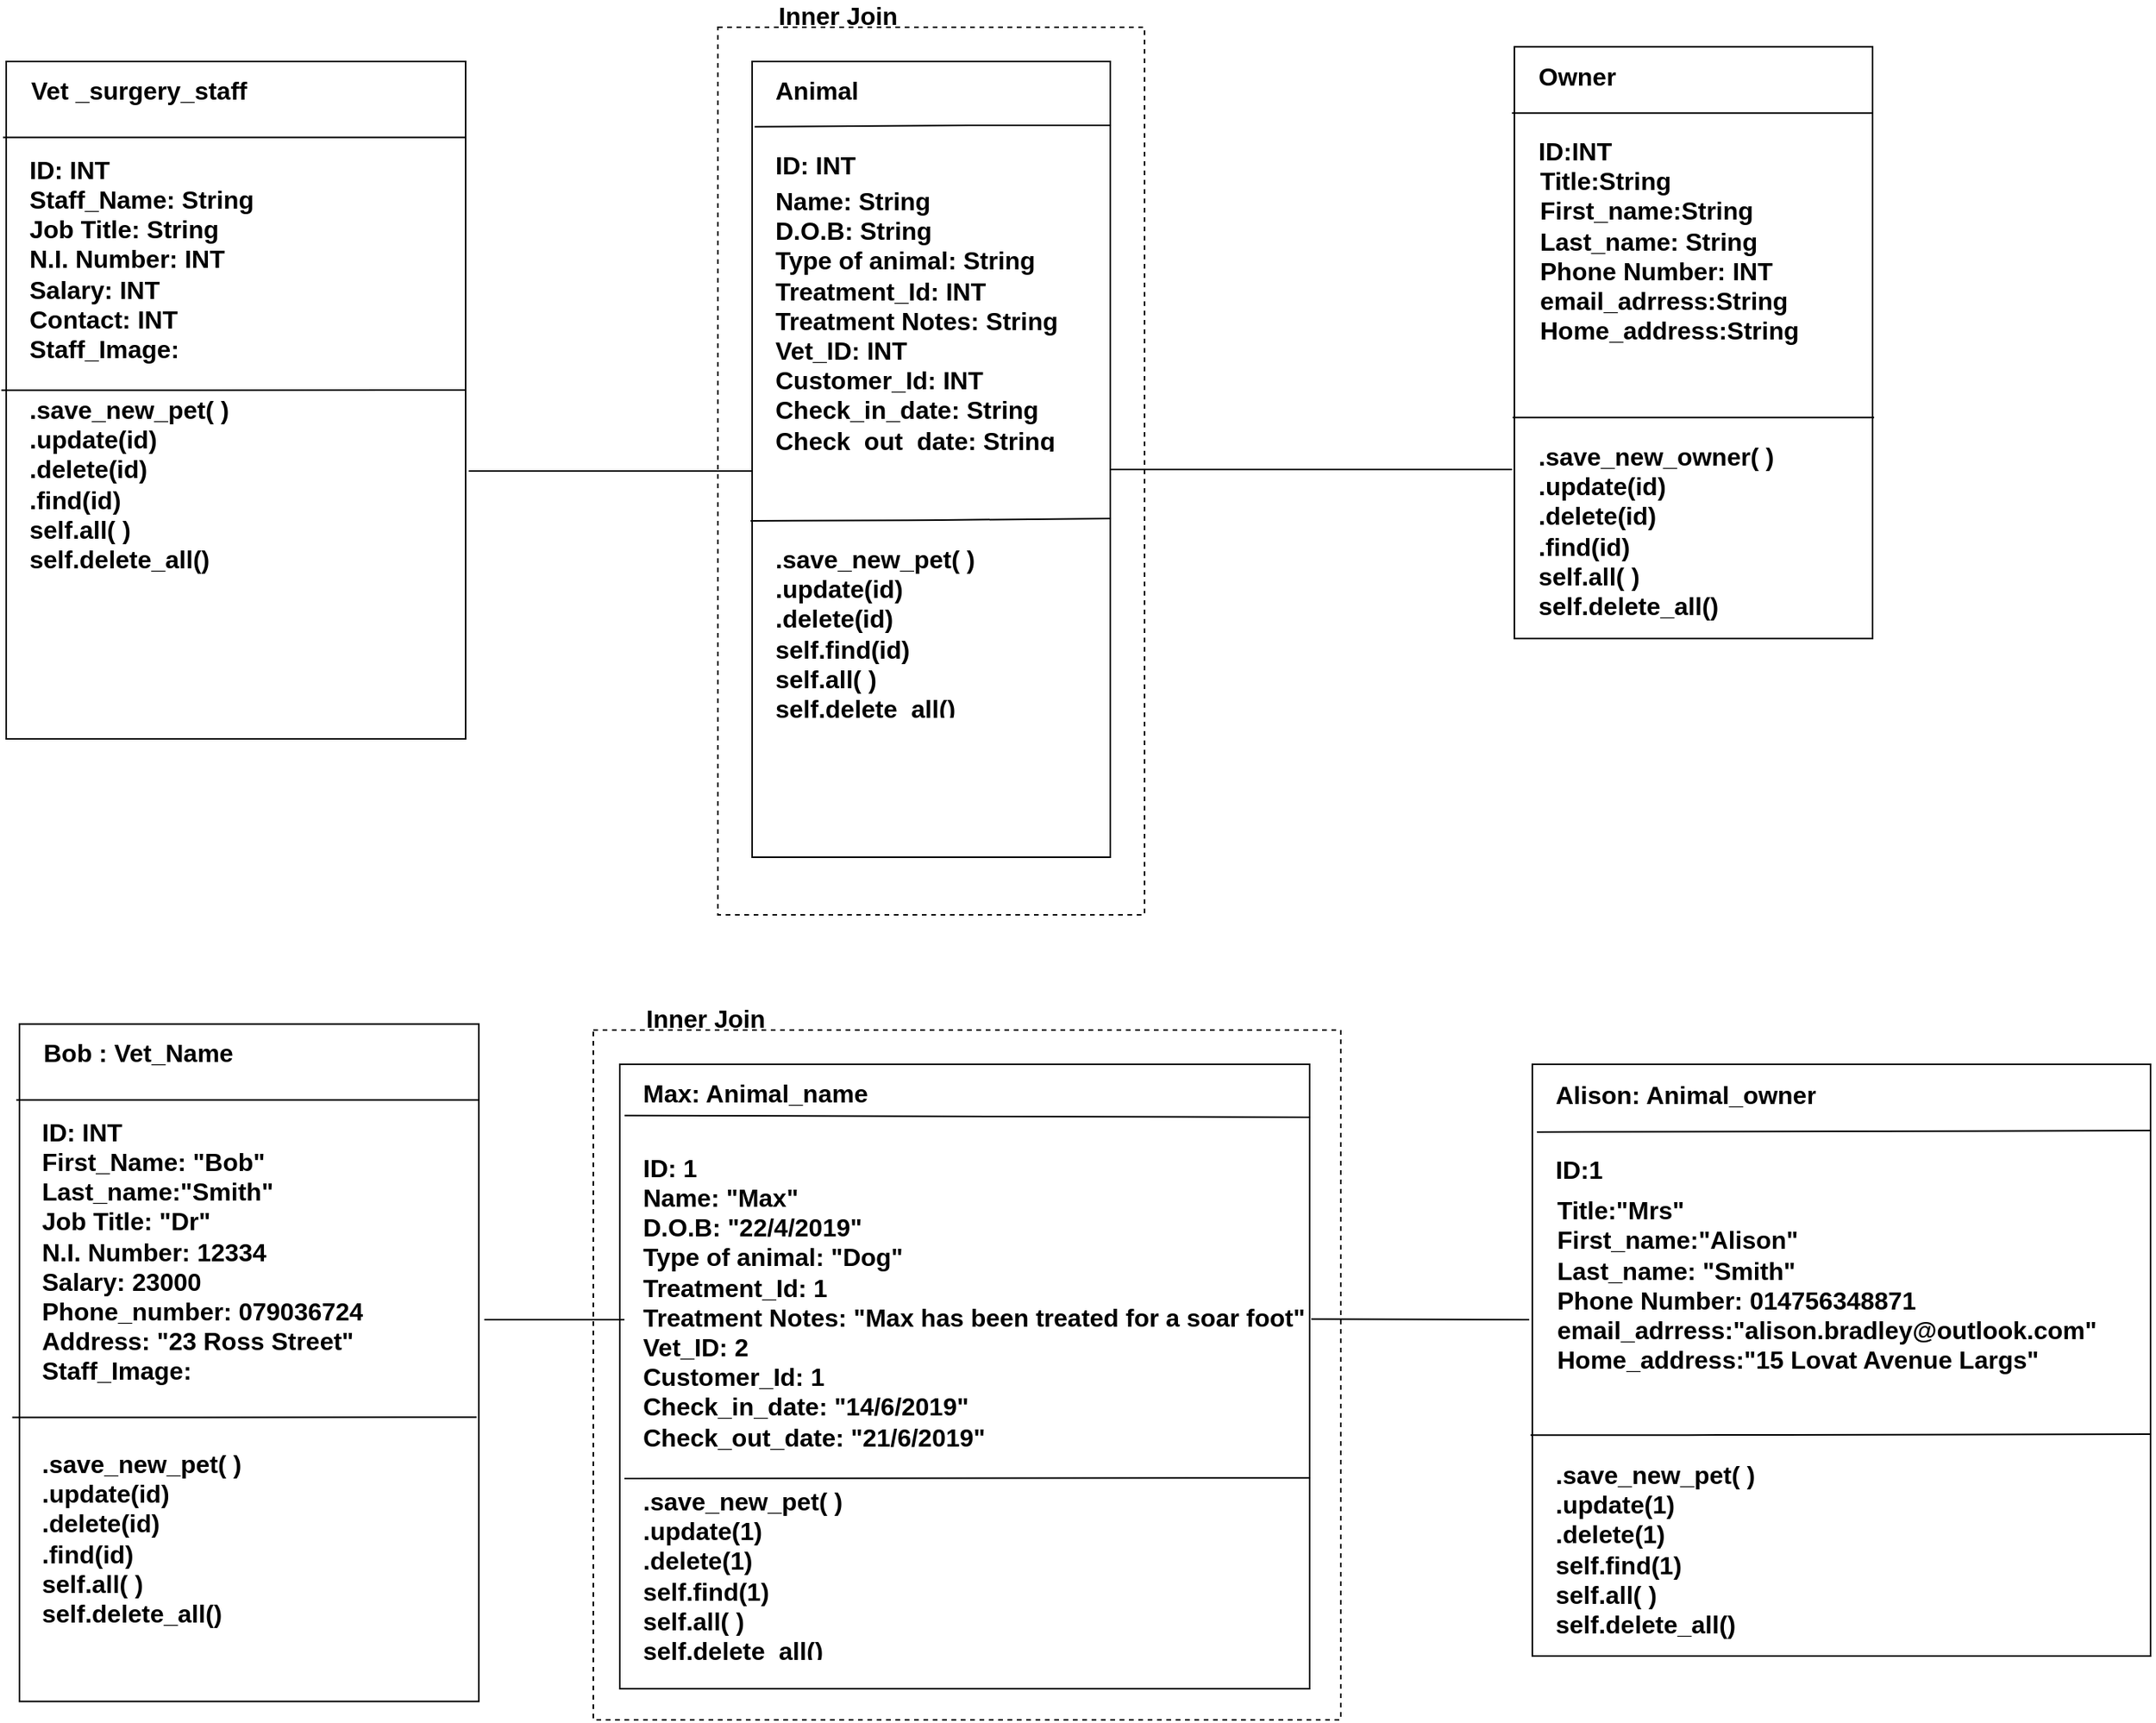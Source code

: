 <mxfile version="10.6.5" type="github"><diagram id="UhrS6bqiRKPR7tqEsJQr" name="Page-1"><mxGraphModel dx="2495" dy="1473" grid="1" gridSize="10" guides="1" tooltips="1" connect="1" arrows="1" fold="1" page="1" pageScale="2" pageWidth="827" pageHeight="1169" math="0" shadow="0"><root><mxCell id="0"/><mxCell id="1" parent="0"/><mxCell id="Odg2A1MPoNh8IARh7hKs-1" value="" style="rounded=0;whiteSpace=wrap;html=1;fillColor=none;dashed=1;" parent="1" vertex="1"><mxGeometry x="644" y="397.5" width="274" height="570" as="geometry"/></mxCell><mxCell id="Odg2A1MPoNh8IARh7hKs-2" value="" style="rounded=0;whiteSpace=wrap;html=1;fontSize=22;" parent="1" vertex="1"><mxGeometry x="666" y="419.5" width="230" height="511" as="geometry"/></mxCell><mxCell id="Odg2A1MPoNh8IARh7hKs-3" value="&lt;b&gt;&lt;font style=&quot;font-size: 16px&quot;&gt;Animal&lt;/font&gt;&lt;/b&gt;" style="text;html=1;strokeColor=none;fillColor=none;spacing=5;spacingTop=-20;whiteSpace=wrap;overflow=hidden;rounded=0;fontSize=12;" parent="1" vertex="1"><mxGeometry x="676" y="439.071" width="190" height="10" as="geometry"/></mxCell><mxCell id="Odg2A1MPoNh8IARh7hKs-4" value="&lt;font size=&quot;3&quot;&gt;&lt;b&gt;ID: INT&lt;br&gt;&lt;/b&gt;&lt;/font&gt;" style="text;html=1;strokeColor=none;fillColor=none;spacing=5;spacingTop=-20;whiteSpace=wrap;overflow=hidden;rounded=0;fontSize=12;" parent="1" vertex="1"><mxGeometry x="676" y="487.071" width="190" height="10" as="geometry"/></mxCell><mxCell id="Odg2A1MPoNh8IARh7hKs-5" value="&lt;font size=&quot;3&quot;&gt;&lt;b&gt;Name: String&lt;br&gt;D.O.B: String&amp;nbsp;&lt;br&gt;Type of animal: String&lt;br&gt;Treatment_Id: INT&amp;nbsp;&lt;br&gt;Treatment Notes: String&lt;br&gt;Vet_ID: INT&lt;br&gt;Customer_Id: INT&lt;br&gt;Check_in_date: String&lt;br&gt;Check_out_date: String&lt;br&gt;&lt;br&gt;&lt;/b&gt;&lt;/font&gt;" style="text;html=1;strokeColor=none;fillColor=none;spacing=5;spacingTop=-20;whiteSpace=wrap;overflow=hidden;rounded=0;fontSize=12;" parent="1" vertex="1"><mxGeometry x="676" y="509.5" width="200" height="160" as="geometry"/></mxCell><mxCell id="Odg2A1MPoNh8IARh7hKs-6" value="&lt;font size=&quot;3&quot;&gt;&lt;b&gt;.save_new_pet( )&amp;nbsp;&lt;br&gt;.update(id)&lt;br&gt;.delete(id)&amp;nbsp;&lt;br&gt;&lt;/b&gt;&lt;/font&gt;&lt;b&gt;&lt;font style=&quot;font-size: 16px&quot;&gt;self.find(id)&amp;nbsp;&lt;/font&gt;&lt;/b&gt;&lt;font size=&quot;3&quot;&gt;&lt;b&gt;&lt;br&gt;self.all( )&lt;br&gt;self.delete_all()&lt;br&gt;&lt;br&gt;&lt;br&gt;&lt;/b&gt;&lt;/font&gt;" style="text;html=1;strokeColor=none;fillColor=none;spacing=5;spacingTop=-20;whiteSpace=wrap;overflow=hidden;rounded=0;fontSize=12;" parent="1" vertex="1"><mxGeometry x="676" y="739.5" width="200" height="101" as="geometry"/></mxCell><mxCell id="Odg2A1MPoNh8IARh7hKs-7" value="" style="endArrow=none;html=1;fontSize=12;exitX=0.007;exitY=0.082;exitDx=0;exitDy=0;exitPerimeter=0;" parent="1" source="Odg2A1MPoNh8IARh7hKs-2" edge="1"><mxGeometry width="50" height="50" relative="1" as="geometry"><mxPoint x="666" y="869.071" as="sourcePoint"/><mxPoint x="896" y="460.5" as="targetPoint"/><Array as="points"><mxPoint x="815" y="460.5"/></Array></mxGeometry></mxCell><mxCell id="Odg2A1MPoNh8IARh7hKs-8" value="&lt;b&gt;&lt;font style=&quot;font-size: 16px&quot;&gt;Inner Join&lt;/font&gt;&lt;/b&gt;" style="text;html=1;strokeColor=none;fillColor=none;spacing=5;spacingTop=-20;whiteSpace=wrap;overflow=hidden;rounded=0;fontSize=12;" parent="1" vertex="1"><mxGeometry x="677.5" y="390.571" width="190" height="10" as="geometry"/></mxCell><mxCell id="Odg2A1MPoNh8IARh7hKs-9" value="" style="endArrow=none;html=1;fontSize=12;entryX=1.001;entryY=0.41;entryDx=0;entryDy=0;entryPerimeter=0;" parent="1" edge="1"><mxGeometry width="50" height="50" relative="1" as="geometry"><mxPoint x="665" y="714.5" as="sourcePoint"/><mxPoint x="896" y="713" as="targetPoint"/><Array as="points"><mxPoint x="776" y="714.071"/></Array></mxGeometry></mxCell><mxCell id="Odg2A1MPoNh8IARh7hKs-10" value="" style="rounded=0;whiteSpace=wrap;html=1;fillColor=none;dashed=1;" parent="1" vertex="1"><mxGeometry x="564" y="1041.5" width="480" height="443" as="geometry"/></mxCell><mxCell id="Odg2A1MPoNh8IARh7hKs-11" value="" style="rounded=0;whiteSpace=wrap;html=1;fontSize=22;" parent="1" vertex="1"><mxGeometry x="581" y="1063.5" width="443" height="401" as="geometry"/></mxCell><mxCell id="Odg2A1MPoNh8IARh7hKs-12" value="&lt;font size=&quot;3&quot;&gt;&lt;b&gt;Max: Animal_name&lt;/b&gt;&lt;/font&gt;" style="text;html=1;strokeColor=none;fillColor=none;spacing=5;spacingTop=-20;whiteSpace=wrap;overflow=hidden;rounded=0;fontSize=12;" parent="1" vertex="1"><mxGeometry x="591" y="1083.071" width="190" height="10" as="geometry"/></mxCell><mxCell id="Odg2A1MPoNh8IARh7hKs-13" value="&lt;font size=&quot;3&quot;&gt;&lt;b&gt;ID: 1&lt;br&gt;&lt;/b&gt;&lt;/font&gt;" style="text;html=1;strokeColor=none;fillColor=none;spacing=5;spacingTop=-20;whiteSpace=wrap;overflow=hidden;rounded=0;fontSize=12;" parent="1" vertex="1"><mxGeometry x="591" y="1131.071" width="190" height="10" as="geometry"/></mxCell><mxCell id="Odg2A1MPoNh8IARh7hKs-14" value="&lt;font size=&quot;3&quot;&gt;&lt;b&gt;Name: &quot;Max&quot;&lt;br&gt;D.O.B: &quot;22/4/2019&quot;&amp;nbsp;&lt;br&gt;Type of animal: &quot;Dog&quot;&lt;br&gt;Treatment_Id: 1&lt;br&gt;Treatment Notes: &quot;Max has been treated for a soar foot&quot;&lt;br&gt;Vet_ID: 2&lt;br&gt;Customer_Id: 1&lt;br&gt;Check_in_date: &quot;14/6/2019&quot;&lt;br&gt;Check_out_date: &quot;21/6/2019&quot;&lt;br&gt;&lt;br&gt;&lt;/b&gt;&lt;/font&gt;" style="text;html=1;strokeColor=none;fillColor=none;spacing=5;spacingTop=-20;whiteSpace=wrap;overflow=hidden;rounded=0;fontSize=12;" parent="1" vertex="1"><mxGeometry x="591" y="1149.5" width="443" height="261" as="geometry"/></mxCell><mxCell id="Odg2A1MPoNh8IARh7hKs-15" value="&lt;font size=&quot;3&quot;&gt;&lt;b&gt;.save_new_pet( )&amp;nbsp;&lt;br&gt;.update(1)&lt;br&gt;.delete(1)&amp;nbsp;&lt;br&gt;&lt;/b&gt;&lt;/font&gt;&lt;b&gt;&lt;font style=&quot;font-size: 16px&quot;&gt;self.find(1)&amp;nbsp;&lt;/font&gt;&lt;/b&gt;&lt;font size=&quot;3&quot;&gt;&lt;b&gt;&lt;br&gt;self.all( )&lt;br&gt;self.delete_all()&lt;br&gt;&lt;br&gt;&lt;br&gt;&lt;/b&gt;&lt;/font&gt;" style="text;html=1;strokeColor=none;fillColor=none;spacing=5;spacingTop=-20;whiteSpace=wrap;overflow=hidden;rounded=0;fontSize=12;" parent="1" vertex="1"><mxGeometry x="591" y="1344.5" width="200" height="101" as="geometry"/></mxCell><mxCell id="Odg2A1MPoNh8IARh7hKs-16" value="" style="endArrow=none;html=1;fontSize=12;exitX=0.007;exitY=0.082;exitDx=0;exitDy=0;exitPerimeter=0;" parent="1" source="Odg2A1MPoNh8IARh7hKs-11" edge="1"><mxGeometry width="50" height="50" relative="1" as="geometry"><mxPoint x="581" y="1513.071" as="sourcePoint"/><mxPoint x="1024" y="1097.5" as="targetPoint"/><Array as="points"/></mxGeometry></mxCell><mxCell id="Odg2A1MPoNh8IARh7hKs-17" value="&lt;b&gt;&lt;font style=&quot;font-size: 16px&quot;&gt;Inner Join&lt;/font&gt;&lt;/b&gt;" style="text;html=1;strokeColor=none;fillColor=none;spacing=5;spacingTop=-20;whiteSpace=wrap;overflow=hidden;rounded=0;fontSize=12;" parent="1" vertex="1"><mxGeometry x="592.5" y="1034.571" width="190" height="10" as="geometry"/></mxCell><mxCell id="Odg2A1MPoNh8IARh7hKs-18" value="" style="endArrow=none;html=1;fontSize=12;entryX=1;entryY=0.75;entryDx=0;entryDy=0;" parent="1" edge="1"><mxGeometry width="50" height="50" relative="1" as="geometry"><mxPoint x="584" y="1329.5" as="sourcePoint"/><mxPoint x="1023.857" y="1329.071" as="targetPoint"/><Array as="points"/></mxGeometry></mxCell><mxCell id="Odg2A1MPoNh8IARh7hKs-20" value="" style="rounded=0;whiteSpace=wrap;html=1;fontSize=22;" parent="1" vertex="1"><mxGeometry x="187" y="419.5" width="295" height="435" as="geometry"/></mxCell><mxCell id="Odg2A1MPoNh8IARh7hKs-21" value="&lt;b&gt;&lt;font style=&quot;font-size: 16px&quot;&gt;Vet _surgery_staff&lt;/font&gt;&lt;/b&gt;" style="text;html=1;strokeColor=none;fillColor=none;spacing=5;spacingTop=-20;whiteSpace=wrap;overflow=hidden;rounded=0;fontSize=12;" parent="1" vertex="1"><mxGeometry x="197.5" y="438.571" width="190" height="10" as="geometry"/></mxCell><mxCell id="Odg2A1MPoNh8IARh7hKs-22" value="&lt;font size=&quot;3&quot;&gt;&lt;b&gt;ID: INT&amp;nbsp;&lt;br&gt;&lt;/b&gt;&lt;/font&gt;" style="text;html=1;strokeColor=none;fillColor=none;spacing=5;spacingTop=-20;whiteSpace=wrap;overflow=hidden;rounded=0;fontSize=12;" parent="1" vertex="1"><mxGeometry x="196.5" y="489.571" width="190" height="10" as="geometry"/></mxCell><mxCell id="Odg2A1MPoNh8IARh7hKs-23" value="&lt;font size=&quot;3&quot;&gt;&lt;b&gt;Staff_Name: String&lt;br&gt;Job&amp;nbsp;Title: String&amp;nbsp;&lt;br&gt;N.I. Number: INT&lt;br&gt;Salary: INT&amp;nbsp;&lt;br&gt;Contact: INT&lt;br&gt;Staff_Image:&amp;nbsp;&lt;br&gt;&lt;/b&gt;&lt;/font&gt;" style="text;html=1;strokeColor=none;fillColor=none;spacing=5;spacingTop=-20;whiteSpace=wrap;overflow=hidden;rounded=0;fontSize=12;" parent="1" vertex="1"><mxGeometry x="196.5" y="508.571" width="200" height="112" as="geometry"/></mxCell><mxCell id="Odg2A1MPoNh8IARh7hKs-24" value="&lt;font size=&quot;3&quot;&gt;&lt;b&gt;.save_new_pet( )&amp;nbsp;&lt;br&gt;.update(id)&lt;br&gt;.delete(id)&amp;nbsp;&lt;br&gt;&lt;/b&gt;&lt;/font&gt;&lt;b&gt;&lt;font style=&quot;font-size: 16px&quot;&gt;.find(id)&amp;nbsp;&lt;/font&gt;&lt;/b&gt;&lt;font size=&quot;3&quot;&gt;&lt;b&gt;&lt;br&gt;self.all( )&lt;br&gt;self.delete_all()&lt;br&gt;&lt;br&gt;&lt;/b&gt;&lt;/font&gt;" style="text;html=1;strokeColor=none;fillColor=none;spacing=5;spacingTop=-20;whiteSpace=wrap;overflow=hidden;rounded=0;fontSize=12;" parent="1" vertex="1"><mxGeometry x="196.5" y="643.5" width="284" height="155" as="geometry"/></mxCell><mxCell id="Odg2A1MPoNh8IARh7hKs-25" value="" style="endArrow=none;html=1;fontSize=12;exitX=-0.014;exitY=0.555;exitDx=0;exitDy=0;exitPerimeter=0;" parent="1" edge="1"><mxGeometry width="50" height="50" relative="1" as="geometry"><mxPoint x="183.857" y="630.571" as="sourcePoint"/><mxPoint x="482.0" y="630.5" as="targetPoint"/><Array as="points"><mxPoint x="296.5" y="630.571"/></Array></mxGeometry></mxCell><mxCell id="Odg2A1MPoNh8IARh7hKs-26" value="" style="endArrow=none;html=1;fontSize=12;exitX=-0.007;exitY=0.112;exitDx=0;exitDy=0;exitPerimeter=0;entryX=0.999;entryY=0.112;entryDx=0;entryDy=0;entryPerimeter=0;" parent="1" source="Odg2A1MPoNh8IARh7hKs-20" target="Odg2A1MPoNh8IARh7hKs-20" edge="1"><mxGeometry width="50" height="50" relative="1" as="geometry"><mxPoint x="186.5" y="868.571" as="sourcePoint"/><mxPoint x="236.5" y="818.571" as="targetPoint"/></mxGeometry></mxCell><mxCell id="Odg2A1MPoNh8IARh7hKs-34" value="" style="rounded=0;whiteSpace=wrap;html=1;fontSize=22;" parent="1" vertex="1"><mxGeometry x="195.5" y="1037.667" width="295" height="435" as="geometry"/></mxCell><mxCell id="Odg2A1MPoNh8IARh7hKs-35" value="&lt;font size=&quot;3&quot;&gt;&lt;b&gt;Bob : Vet_Name&lt;/b&gt;&lt;/font&gt;" style="text;html=1;strokeColor=none;fillColor=none;spacing=5;spacingTop=-20;whiteSpace=wrap;overflow=hidden;rounded=0;fontSize=12;" parent="1" vertex="1"><mxGeometry x="206" y="1056.738" width="190" height="10" as="geometry"/></mxCell><mxCell id="Odg2A1MPoNh8IARh7hKs-36" value="&lt;font size=&quot;3&quot;&gt;&lt;b&gt;ID: INT&amp;nbsp;&lt;br&gt;&lt;/b&gt;&lt;/font&gt;" style="text;html=1;strokeColor=none;fillColor=none;spacing=5;spacingTop=-20;whiteSpace=wrap;overflow=hidden;rounded=0;fontSize=12;" parent="1" vertex="1"><mxGeometry x="205" y="1107.738" width="190" height="10" as="geometry"/></mxCell><mxCell id="Odg2A1MPoNh8IARh7hKs-37" value="&lt;font size=&quot;3&quot;&gt;&lt;b&gt;First_Name: &quot;Bob&quot;&lt;br&gt;Last_name:&quot;Smith&quot;&lt;br&gt;Job&amp;nbsp;Title: &quot;Dr&quot;&lt;br&gt;N.I. Number: 12334&lt;br&gt;Salary: 23000&lt;br&gt;Phone_number: 079036724&lt;br&gt;Address: &quot;23 Ross Street&quot;&lt;br&gt;Staff_Image:&amp;nbsp;&lt;br&gt;&lt;/b&gt;&lt;/font&gt;" style="text;html=1;strokeColor=none;fillColor=none;spacing=5;spacingTop=-20;whiteSpace=wrap;overflow=hidden;rounded=0;fontSize=12;" parent="1" vertex="1"><mxGeometry x="205" y="1126.5" width="249" height="146" as="geometry"/></mxCell><mxCell id="Odg2A1MPoNh8IARh7hKs-38" value="&lt;font size=&quot;3&quot;&gt;&lt;b&gt;.save_new_pet( )&amp;nbsp;&lt;br&gt;.update(id)&lt;br&gt;.delete(id)&amp;nbsp;&lt;br&gt;&lt;/b&gt;&lt;/font&gt;&lt;b&gt;&lt;font style=&quot;font-size: 16px&quot;&gt;.find(id)&amp;nbsp;&lt;/font&gt;&lt;/b&gt;&lt;font size=&quot;3&quot;&gt;&lt;b&gt;&lt;br&gt;self.all( )&lt;br&gt;self.delete_all()&lt;br&gt;&lt;br&gt;&lt;/b&gt;&lt;/font&gt;" style="text;html=1;strokeColor=none;fillColor=none;spacing=5;spacingTop=-20;whiteSpace=wrap;overflow=hidden;rounded=0;fontSize=12;" parent="1" vertex="1"><mxGeometry x="205" y="1320.667" width="284" height="155" as="geometry"/></mxCell><mxCell id="Odg2A1MPoNh8IARh7hKs-39" value="" style="endArrow=none;html=1;fontSize=12;exitX=-0.014;exitY=0.555;exitDx=0;exitDy=0;exitPerimeter=0;" parent="1" edge="1"><mxGeometry width="50" height="50" relative="1" as="geometry"><mxPoint x="190.857" y="1290.238" as="sourcePoint"/><mxPoint x="489.0" y="1290.167" as="targetPoint"/><Array as="points"><mxPoint x="303.5" y="1290.238"/></Array></mxGeometry></mxCell><mxCell id="Odg2A1MPoNh8IARh7hKs-40" value="" style="endArrow=none;html=1;fontSize=12;exitX=-0.007;exitY=0.112;exitDx=0;exitDy=0;exitPerimeter=0;entryX=0.999;entryY=0.112;entryDx=0;entryDy=0;entryPerimeter=0;" parent="1" source="Odg2A1MPoNh8IARh7hKs-34" target="Odg2A1MPoNh8IARh7hKs-34" edge="1"><mxGeometry width="50" height="50" relative="1" as="geometry"><mxPoint x="195" y="1486.738" as="sourcePoint"/><mxPoint x="245" y="1436.738" as="targetPoint"/></mxGeometry></mxCell><mxCell id="Odg2A1MPoNh8IARh7hKs-48" value="" style="rounded=0;whiteSpace=wrap;html=1;fontSize=22;" parent="1" vertex="1"><mxGeometry x="1155.5" y="410.071" width="230" height="380" as="geometry"/></mxCell><mxCell id="Odg2A1MPoNh8IARh7hKs-49" value="&lt;b&gt;&lt;font style=&quot;font-size: 16px&quot;&gt;Owner&amp;nbsp;&lt;/font&gt;&lt;/b&gt;" style="text;html=1;strokeColor=none;fillColor=none;spacing=5;spacingTop=-20;whiteSpace=wrap;overflow=hidden;rounded=0;fontSize=12;" parent="1" vertex="1"><mxGeometry x="1165.5" y="430.071" width="190" height="10" as="geometry"/></mxCell><mxCell id="Odg2A1MPoNh8IARh7hKs-50" value="&lt;font size=&quot;3&quot;&gt;&lt;b&gt;ID:INT&lt;br&gt;&lt;/b&gt;&lt;/font&gt;" style="text;html=1;strokeColor=none;fillColor=none;spacing=5;spacingTop=-20;whiteSpace=wrap;overflow=hidden;rounded=0;fontSize=12;" parent="1" vertex="1"><mxGeometry x="1165.5" y="478.071" width="190" height="10" as="geometry"/></mxCell><mxCell id="Odg2A1MPoNh8IARh7hKs-51" value="&lt;font size=&quot;3&quot;&gt;&lt;b&gt;&lt;br&gt;Title:String&lt;br&gt;First_name:String&lt;br&gt;Last_name: String&lt;br&gt;Phone Number: INT&lt;br&gt;email_adrress:String&lt;br&gt;Home_address:String&lt;br&gt;&lt;/b&gt;&lt;/font&gt;" style="text;html=1;strokeColor=none;fillColor=none;spacing=5;spacingTop=-20;whiteSpace=wrap;overflow=hidden;rounded=0;fontSize=12;" parent="1" vertex="1"><mxGeometry x="1166.5" y="478" width="200" height="156" as="geometry"/></mxCell><mxCell id="Odg2A1MPoNh8IARh7hKs-52" value="&lt;font size=&quot;3&quot;&gt;&lt;b&gt;.save_new_owner( )&amp;nbsp;&lt;br&gt;.update(id)&lt;br&gt;.delete(id)&amp;nbsp;&lt;br&gt;&lt;/b&gt;&lt;/font&gt;&lt;b&gt;&lt;font style=&quot;font-size: 16px&quot;&gt;.find(id)&amp;nbsp;&lt;/font&gt;&lt;/b&gt;&lt;font size=&quot;3&quot;&gt;&lt;b&gt;&lt;br&gt;self.all( )&lt;br&gt;self.delete_all()&lt;br&gt;&lt;br&gt;&lt;br&gt;&lt;/b&gt;&lt;/font&gt;" style="text;html=1;strokeColor=none;fillColor=none;spacing=5;spacingTop=-20;whiteSpace=wrap;overflow=hidden;rounded=0;fontSize=12;" parent="1" vertex="1"><mxGeometry x="1165.5" y="674.071" width="200" height="112" as="geometry"/></mxCell><mxCell id="Odg2A1MPoNh8IARh7hKs-53" value="" style="endArrow=none;html=1;fontSize=12;exitX=-0.007;exitY=0.616;exitDx=0;exitDy=0;exitPerimeter=0;" parent="1" edge="1"><mxGeometry width="50" height="50" relative="1" as="geometry"><mxPoint x="1154.357" y="648.071" as="sourcePoint"/><mxPoint x="1386.5" y="648.071" as="targetPoint"/><Array as="points"><mxPoint x="1265.5" y="648.071"/></Array></mxGeometry></mxCell><mxCell id="Odg2A1MPoNh8IARh7hKs-54" value="" style="endArrow=none;html=1;fontSize=12;exitX=-0.007;exitY=0.112;exitDx=0;exitDy=0;exitPerimeter=0;entryX=0.999;entryY=0.112;entryDx=0;entryDy=0;entryPerimeter=0;" parent="1" source="Odg2A1MPoNh8IARh7hKs-48" target="Odg2A1MPoNh8IARh7hKs-48" edge="1"><mxGeometry width="50" height="50" relative="1" as="geometry"><mxPoint x="1155.5" y="860.071" as="sourcePoint"/><mxPoint x="1205.5" y="810.071" as="targetPoint"/></mxGeometry></mxCell><mxCell id="Odg2A1MPoNh8IARh7hKs-55" value="" style="rounded=0;whiteSpace=wrap;html=1;fontSize=22;" parent="1" vertex="1"><mxGeometry x="1167" y="1063.5" width="397" height="380" as="geometry"/></mxCell><mxCell id="Odg2A1MPoNh8IARh7hKs-56" value="&lt;b&gt;&lt;font style=&quot;font-size: 16px&quot;&gt;Alison: Animal_owner&lt;/font&gt;&lt;/b&gt;" style="text;html=1;strokeColor=none;fillColor=none;spacing=5;spacingTop=-20;whiteSpace=wrap;overflow=hidden;rounded=0;fontSize=12;" parent="1" vertex="1"><mxGeometry x="1177" y="1083.571" width="190" height="10" as="geometry"/></mxCell><mxCell id="Odg2A1MPoNh8IARh7hKs-57" value="&lt;font size=&quot;3&quot;&gt;&lt;b&gt;ID:1&lt;br&gt;&lt;/b&gt;&lt;/font&gt;" style="text;html=1;strokeColor=none;fillColor=none;spacing=5;spacingTop=-20;whiteSpace=wrap;overflow=hidden;rounded=0;fontSize=12;" parent="1" vertex="1"><mxGeometry x="1177" y="1131.571" width="190" height="10" as="geometry"/></mxCell><mxCell id="Odg2A1MPoNh8IARh7hKs-58" value="&lt;font size=&quot;3&quot;&gt;&lt;b&gt;&lt;br&gt;Title:&quot;Mrs&quot;&lt;br&gt;First_name:&quot;Alison&quot;&lt;br&gt;Last_name: &quot;Smith&quot;&lt;br&gt;Phone Number: 014756348871&lt;br&gt;email_adrress:&quot;alison.bradley@outlook.com&quot;&lt;br&gt;Home_address:&quot;15 Lovat Avenue Largs&quot;&lt;br&gt;&lt;/b&gt;&lt;/font&gt;" style="text;html=1;strokeColor=none;fillColor=none;spacing=5;spacingTop=-20;whiteSpace=wrap;overflow=hidden;rounded=0;fontSize=12;" parent="1" vertex="1"><mxGeometry x="1178" y="1138.5" width="376" height="156" as="geometry"/></mxCell><mxCell id="Odg2A1MPoNh8IARh7hKs-59" value="&lt;font size=&quot;3&quot;&gt;&lt;b&gt;.save_new_pet( )&amp;nbsp;&lt;br&gt;.update(1)&lt;br&gt;.delete(1)&amp;nbsp;&lt;br&gt;&lt;/b&gt;&lt;/font&gt;&lt;b&gt;&lt;font style=&quot;font-size: 16px&quot;&gt;self.find(1)&amp;nbsp;&lt;/font&gt;&lt;/b&gt;&lt;font size=&quot;3&quot;&gt;&lt;b&gt;&lt;br&gt;self.all( )&lt;br&gt;self.delete_all()&lt;br&gt;&lt;br&gt;&lt;br&gt;&lt;/b&gt;&lt;/font&gt;" style="text;html=1;strokeColor=none;fillColor=none;spacing=5;spacingTop=-20;whiteSpace=wrap;overflow=hidden;rounded=0;fontSize=12;" parent="1" vertex="1"><mxGeometry x="1177" y="1327.571" width="200" height="112" as="geometry"/></mxCell><mxCell id="Odg2A1MPoNh8IARh7hKs-60" value="" style="endArrow=none;html=1;fontSize=12;exitX=-0.007;exitY=0.616;exitDx=0;exitDy=0;exitPerimeter=0;entryX=1.001;entryY=0.625;entryDx=0;entryDy=0;entryPerimeter=0;" parent="1" target="Odg2A1MPoNh8IARh7hKs-55" edge="1"><mxGeometry width="50" height="50" relative="1" as="geometry"><mxPoint x="1165.857" y="1301.571" as="sourcePoint"/><mxPoint x="1398" y="1301.571" as="targetPoint"/><Array as="points"><mxPoint x="1277" y="1301.571"/></Array></mxGeometry></mxCell><mxCell id="Odg2A1MPoNh8IARh7hKs-61" value="" style="endArrow=none;html=1;fontSize=12;entryX=0.999;entryY=0.112;entryDx=0;entryDy=0;entryPerimeter=0;" parent="1" target="Odg2A1MPoNh8IARh7hKs-55" edge="1"><mxGeometry width="50" height="50" relative="1" as="geometry"><mxPoint x="1170" y="1107" as="sourcePoint"/><mxPoint x="1217" y="1463.571" as="targetPoint"/></mxGeometry></mxCell><mxCell id="Odg2A1MPoNh8IARh7hKs-63" value="" style="endArrow=none;html=1;fontSize=14;endFill=0;" parent="1" edge="1"><mxGeometry width="50" height="50" relative="1" as="geometry"><mxPoint x="484" y="682.5" as="sourcePoint"/><mxPoint x="666" y="682.5" as="targetPoint"/></mxGeometry></mxCell><mxCell id="Odg2A1MPoNh8IARh7hKs-64" value="" style="endArrow=none;html=1;fontSize=14;endFill=0;" parent="1" edge="1"><mxGeometry width="50" height="50" relative="1" as="geometry"><mxPoint x="896" y="681.5" as="sourcePoint"/><mxPoint x="1154" y="681.5" as="targetPoint"/></mxGeometry></mxCell><mxCell id="Odg2A1MPoNh8IARh7hKs-65" value="" style="endArrow=none;html=1;fontSize=14;endFill=0;" parent="1" edge="1"><mxGeometry width="50" height="50" relative="1" as="geometry"><mxPoint x="494" y="1227.5" as="sourcePoint"/><mxPoint x="584" y="1227.5" as="targetPoint"/></mxGeometry></mxCell><mxCell id="Odg2A1MPoNh8IARh7hKs-67" value="" style="endArrow=none;html=1;fontSize=14;endFill=0;" parent="1" edge="1"><mxGeometry width="50" height="50" relative="1" as="geometry"><mxPoint x="1025.0" y="1227.167" as="sourcePoint"/><mxPoint x="1165" y="1227.5" as="targetPoint"/></mxGeometry></mxCell></root></mxGraphModel></diagram></mxfile>